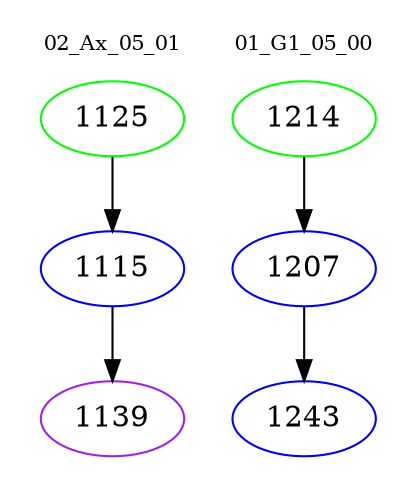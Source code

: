 digraph{
subgraph cluster_0 {
color = white
label = "02_Ax_05_01";
fontsize=10;
T0_1125 [label="1125", color="green"]
T0_1125 -> T0_1115 [color="black"]
T0_1115 [label="1115", color="blue"]
T0_1115 -> T0_1139 [color="black"]
T0_1139 [label="1139", color="purple"]
}
subgraph cluster_1 {
color = white
label = "01_G1_05_00";
fontsize=10;
T1_1214 [label="1214", color="green"]
T1_1214 -> T1_1207 [color="black"]
T1_1207 [label="1207", color="blue"]
T1_1207 -> T1_1243 [color="black"]
T1_1243 [label="1243", color="blue"]
}
}
